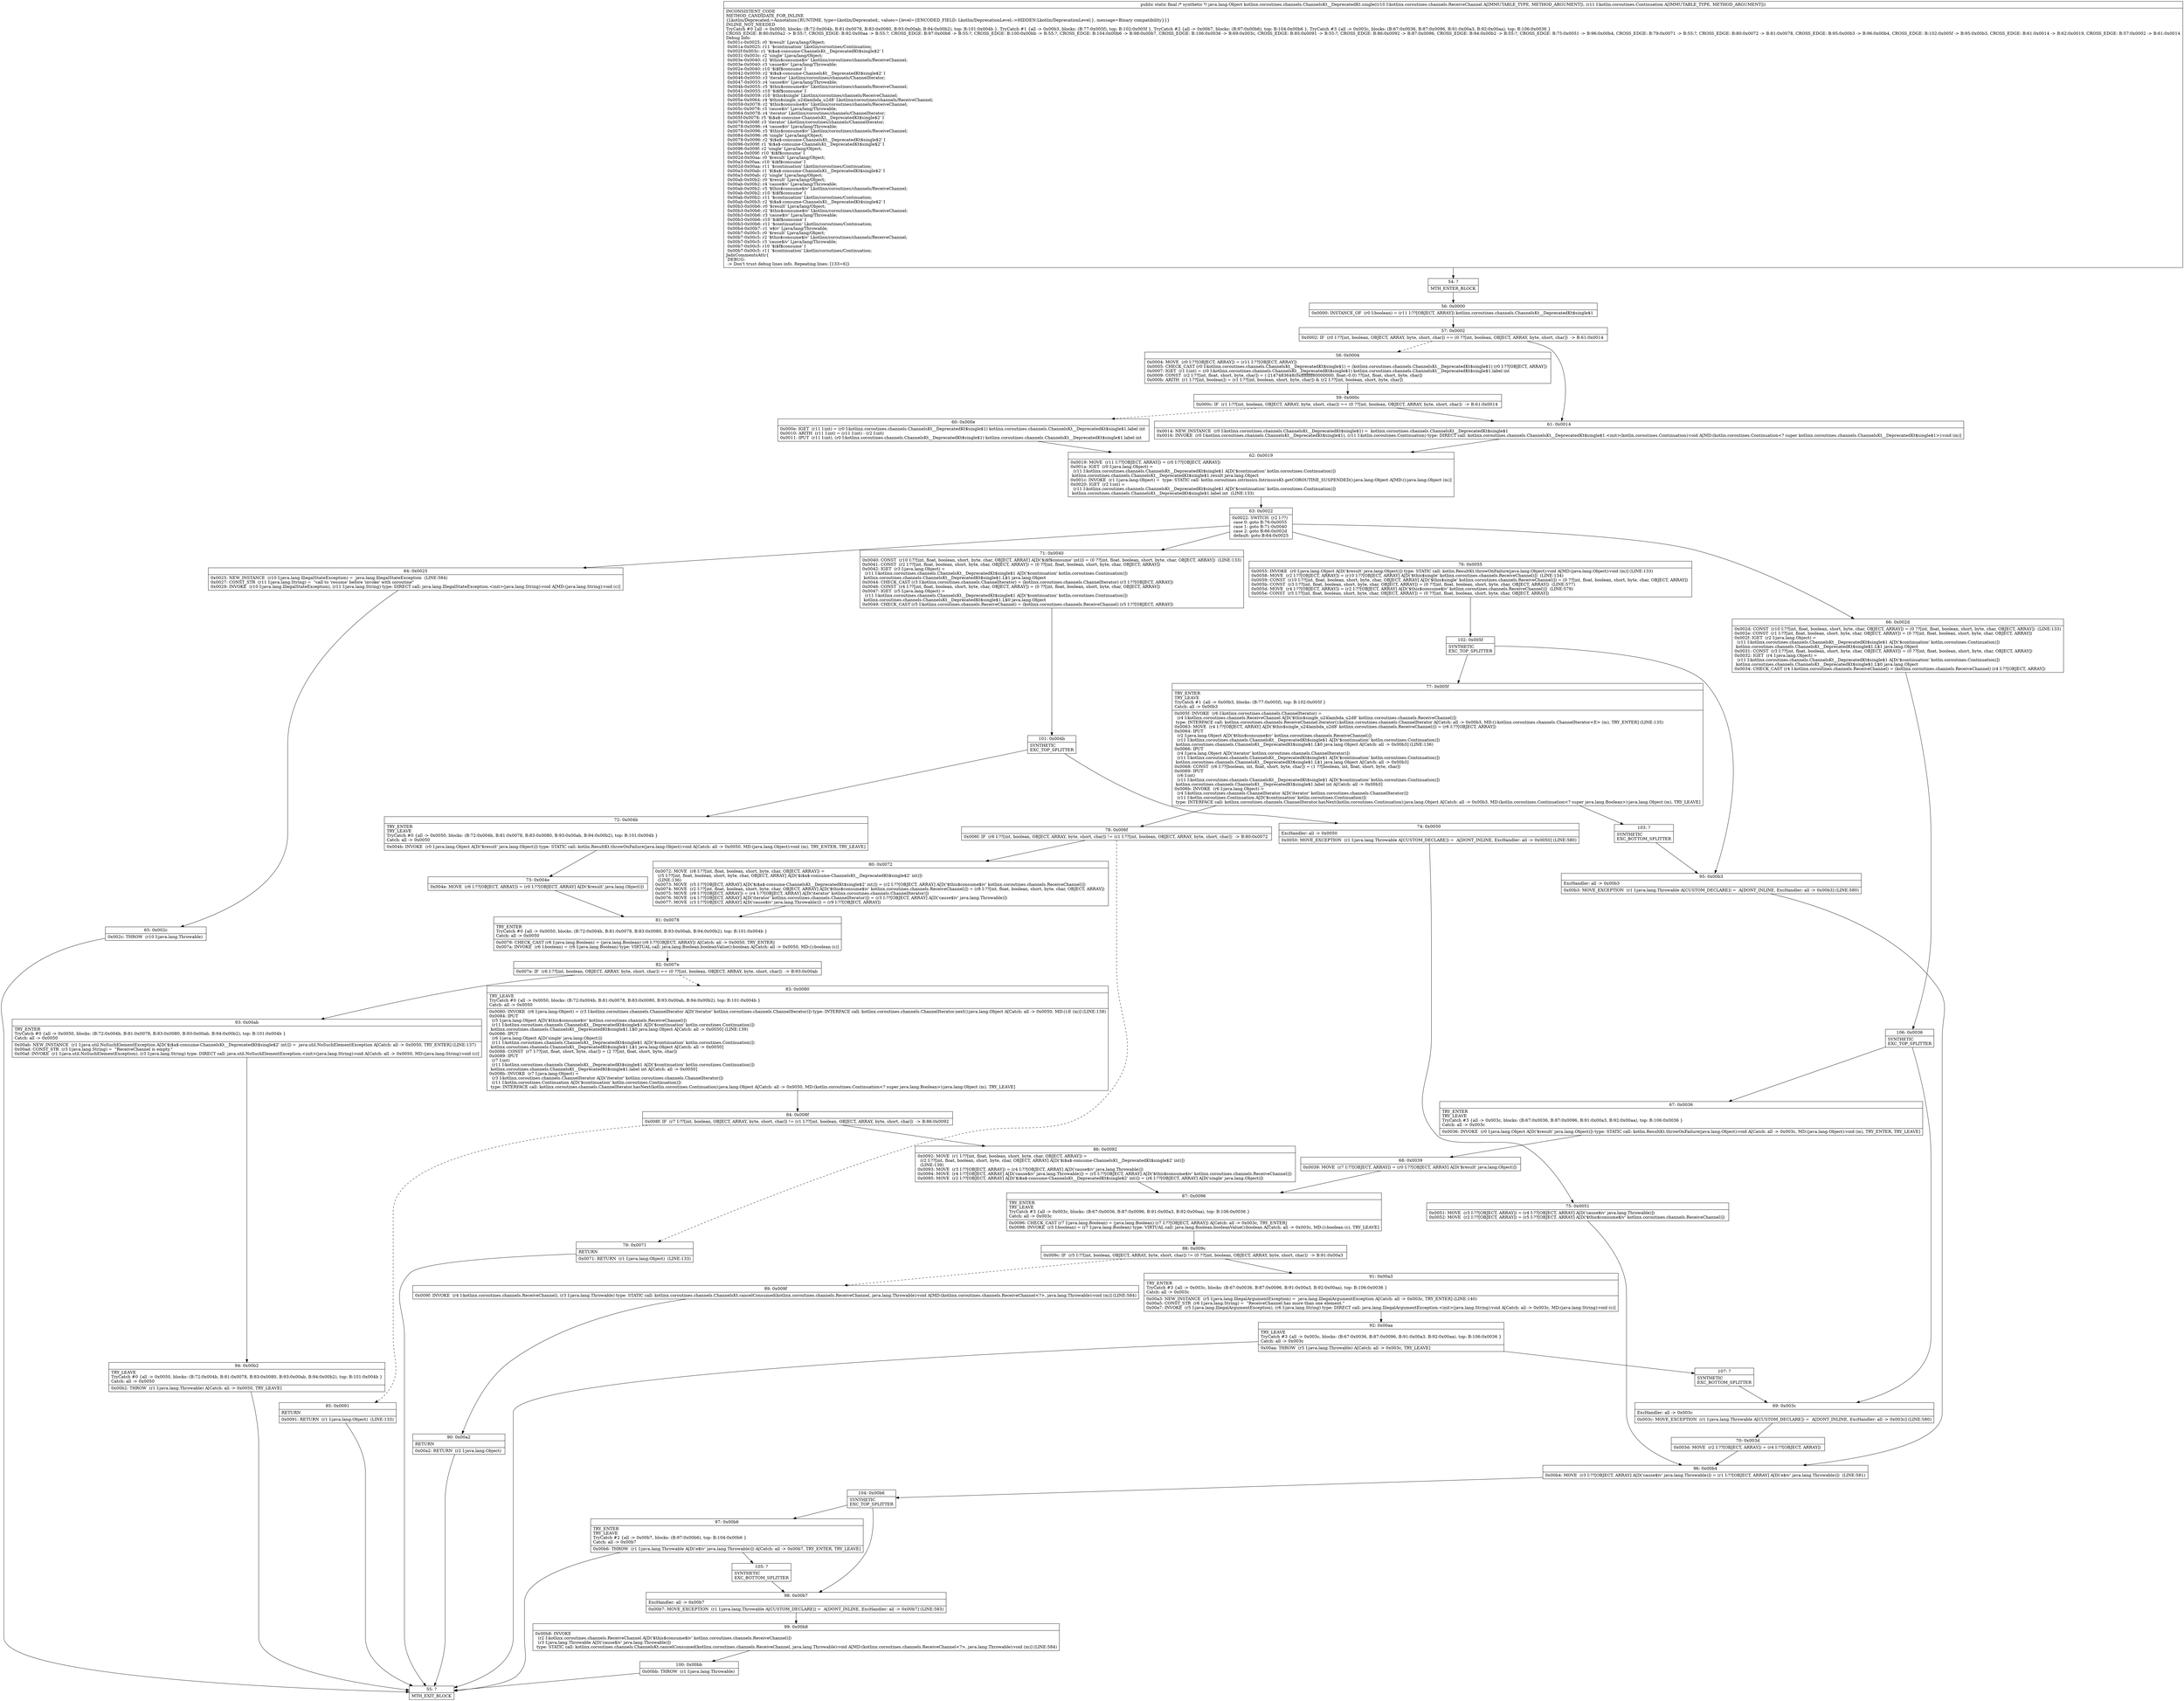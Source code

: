 digraph "CFG forkotlinx.coroutines.channels.ChannelsKt__DeprecatedKt.single(Lkotlinx\/coroutines\/channels\/ReceiveChannel;Lkotlin\/coroutines\/Continuation;)Ljava\/lang\/Object;" {
Node_54 [shape=record,label="{54\:\ ?|MTH_ENTER_BLOCK\l}"];
Node_56 [shape=record,label="{56\:\ 0x0000|0x0000: INSTANCE_OF  (r0 I:boolean) = (r11 I:??[OBJECT, ARRAY]) kotlinx.coroutines.channels.ChannelsKt__DeprecatedKt$single$1 \l}"];
Node_57 [shape=record,label="{57\:\ 0x0002|0x0002: IF  (r0 I:??[int, boolean, OBJECT, ARRAY, byte, short, char]) == (0 ??[int, boolean, OBJECT, ARRAY, byte, short, char])  \-\> B:61:0x0014 \l}"];
Node_58 [shape=record,label="{58\:\ 0x0004|0x0004: MOVE  (r0 I:??[OBJECT, ARRAY]) = (r11 I:??[OBJECT, ARRAY]) \l0x0005: CHECK_CAST (r0 I:kotlinx.coroutines.channels.ChannelsKt__DeprecatedKt$single$1) = (kotlinx.coroutines.channels.ChannelsKt__DeprecatedKt$single$1) (r0 I:??[OBJECT, ARRAY]) \l0x0007: IGET  (r1 I:int) = (r0 I:kotlinx.coroutines.channels.ChannelsKt__DeprecatedKt$single$1) kotlinx.coroutines.channels.ChannelsKt__DeprecatedKt$single$1.label int \l0x0009: CONST  (r2 I:??[int, float, short, byte, char]) = (\-2147483648(0xffffffff80000000, float:\-0.0) ??[int, float, short, byte, char]) \l0x000b: ARITH  (r1 I:??[int, boolean]) = (r1 I:??[int, boolean, short, byte, char]) & (r2 I:??[int, boolean, short, byte, char]) \l}"];
Node_59 [shape=record,label="{59\:\ 0x000c|0x000c: IF  (r1 I:??[int, boolean, OBJECT, ARRAY, byte, short, char]) == (0 ??[int, boolean, OBJECT, ARRAY, byte, short, char])  \-\> B:61:0x0014 \l}"];
Node_60 [shape=record,label="{60\:\ 0x000e|0x000e: IGET  (r11 I:int) = (r0 I:kotlinx.coroutines.channels.ChannelsKt__DeprecatedKt$single$1) kotlinx.coroutines.channels.ChannelsKt__DeprecatedKt$single$1.label int \l0x0010: ARITH  (r11 I:int) = (r11 I:int) \- (r2 I:int) \l0x0011: IPUT  (r11 I:int), (r0 I:kotlinx.coroutines.channels.ChannelsKt__DeprecatedKt$single$1) kotlinx.coroutines.channels.ChannelsKt__DeprecatedKt$single$1.label int \l}"];
Node_62 [shape=record,label="{62\:\ 0x0019|0x0019: MOVE  (r11 I:??[OBJECT, ARRAY]) = (r0 I:??[OBJECT, ARRAY]) \l0x001a: IGET  (r0 I:java.lang.Object) = \l  (r11 I:kotlinx.coroutines.channels.ChannelsKt__DeprecatedKt$single$1 A[D('$continuation' kotlin.coroutines.Continuation)])\l kotlinx.coroutines.channels.ChannelsKt__DeprecatedKt$single$1.result java.lang.Object \l0x001c: INVOKE  (r1 I:java.lang.Object) =  type: STATIC call: kotlin.coroutines.intrinsics.IntrinsicsKt.getCOROUTINE_SUSPENDED():java.lang.Object A[MD:():java.lang.Object (m)]\l0x0020: IGET  (r2 I:int) = \l  (r11 I:kotlinx.coroutines.channels.ChannelsKt__DeprecatedKt$single$1 A[D('$continuation' kotlin.coroutines.Continuation)])\l kotlinx.coroutines.channels.ChannelsKt__DeprecatedKt$single$1.label int  (LINE:133)\l}"];
Node_63 [shape=record,label="{63\:\ 0x0022|0x0022: SWITCH  (r2 I:??)\l case 0: goto B:76:0x0055\l case 1: goto B:71:0x0040\l case 2: goto B:66:0x002d\l default: goto B:64:0x0025 \l}"];
Node_64 [shape=record,label="{64\:\ 0x0025|0x0025: NEW_INSTANCE  (r10 I:java.lang.IllegalStateException) =  java.lang.IllegalStateException  (LINE:584)\l0x0027: CONST_STR  (r11 I:java.lang.String) =  \"call to 'resume' before 'invoke' with coroutine\" \l0x0029: INVOKE  (r10 I:java.lang.IllegalStateException), (r11 I:java.lang.String) type: DIRECT call: java.lang.IllegalStateException.\<init\>(java.lang.String):void A[MD:(java.lang.String):void (c)]\l}"];
Node_65 [shape=record,label="{65\:\ 0x002c|0x002c: THROW  (r10 I:java.lang.Throwable) \l}"];
Node_55 [shape=record,label="{55\:\ ?|MTH_EXIT_BLOCK\l}"];
Node_66 [shape=record,label="{66\:\ 0x002d|0x002d: CONST  (r10 I:??[int, float, boolean, short, byte, char, OBJECT, ARRAY]) = (0 ??[int, float, boolean, short, byte, char, OBJECT, ARRAY])  (LINE:133)\l0x002e: CONST  (r1 I:??[int, float, boolean, short, byte, char, OBJECT, ARRAY]) = (0 ??[int, float, boolean, short, byte, char, OBJECT, ARRAY]) \l0x002f: IGET  (r2 I:java.lang.Object) = \l  (r11 I:kotlinx.coroutines.channels.ChannelsKt__DeprecatedKt$single$1 A[D('$continuation' kotlin.coroutines.Continuation)])\l kotlinx.coroutines.channels.ChannelsKt__DeprecatedKt$single$1.L$1 java.lang.Object \l0x0031: CONST  (r3 I:??[int, float, boolean, short, byte, char, OBJECT, ARRAY]) = (0 ??[int, float, boolean, short, byte, char, OBJECT, ARRAY]) \l0x0032: IGET  (r4 I:java.lang.Object) = \l  (r11 I:kotlinx.coroutines.channels.ChannelsKt__DeprecatedKt$single$1 A[D('$continuation' kotlin.coroutines.Continuation)])\l kotlinx.coroutines.channels.ChannelsKt__DeprecatedKt$single$1.L$0 java.lang.Object \l0x0034: CHECK_CAST (r4 I:kotlinx.coroutines.channels.ReceiveChannel) = (kotlinx.coroutines.channels.ReceiveChannel) (r4 I:??[OBJECT, ARRAY]) \l}"];
Node_106 [shape=record,label="{106\:\ 0x0036|SYNTHETIC\lEXC_TOP_SPLITTER\l}"];
Node_67 [shape=record,label="{67\:\ 0x0036|TRY_ENTER\lTRY_LEAVE\lTryCatch #3 \{all \-\> 0x003c, blocks: (B:67:0x0036, B:87:0x0096, B:91:0x00a3, B:92:0x00aa), top: B:106:0x0036 \}\lCatch: all \-\> 0x003c\l|0x0036: INVOKE  (r0 I:java.lang.Object A[D('$result' java.lang.Object)]) type: STATIC call: kotlin.ResultKt.throwOnFailure(java.lang.Object):void A[Catch: all \-\> 0x003c, MD:(java.lang.Object):void (m), TRY_ENTER, TRY_LEAVE]\l}"];
Node_68 [shape=record,label="{68\:\ 0x0039|0x0039: MOVE  (r7 I:??[OBJECT, ARRAY]) = (r0 I:??[OBJECT, ARRAY] A[D('$result' java.lang.Object)]) \l}"];
Node_87 [shape=record,label="{87\:\ 0x0096|TRY_ENTER\lTRY_LEAVE\lTryCatch #3 \{all \-\> 0x003c, blocks: (B:67:0x0036, B:87:0x0096, B:91:0x00a3, B:92:0x00aa), top: B:106:0x0036 \}\lCatch: all \-\> 0x003c\l|0x0096: CHECK_CAST (r7 I:java.lang.Boolean) = (java.lang.Boolean) (r7 I:??[OBJECT, ARRAY]) A[Catch: all \-\> 0x003c, TRY_ENTER]\l0x0098: INVOKE  (r5 I:boolean) = (r7 I:java.lang.Boolean) type: VIRTUAL call: java.lang.Boolean.booleanValue():boolean A[Catch: all \-\> 0x003c, MD:():boolean (c), TRY_LEAVE]\l}"];
Node_88 [shape=record,label="{88\:\ 0x009c|0x009c: IF  (r5 I:??[int, boolean, OBJECT, ARRAY, byte, short, char]) != (0 ??[int, boolean, OBJECT, ARRAY, byte, short, char])  \-\> B:91:0x00a3 \l}"];
Node_89 [shape=record,label="{89\:\ 0x009f|0x009f: INVOKE  (r4 I:kotlinx.coroutines.channels.ReceiveChannel), (r3 I:java.lang.Throwable) type: STATIC call: kotlinx.coroutines.channels.ChannelsKt.cancelConsumed(kotlinx.coroutines.channels.ReceiveChannel, java.lang.Throwable):void A[MD:(kotlinx.coroutines.channels.ReceiveChannel\<?\>, java.lang.Throwable):void (m)] (LINE:584)\l}"];
Node_90 [shape=record,label="{90\:\ 0x00a2|RETURN\l|0x00a2: RETURN  (r2 I:java.lang.Object) \l}"];
Node_91 [shape=record,label="{91\:\ 0x00a3|TRY_ENTER\lTryCatch #3 \{all \-\> 0x003c, blocks: (B:67:0x0036, B:87:0x0096, B:91:0x00a3, B:92:0x00aa), top: B:106:0x0036 \}\lCatch: all \-\> 0x003c\l|0x00a3: NEW_INSTANCE  (r5 I:java.lang.IllegalArgumentException) =  java.lang.IllegalArgumentException A[Catch: all \-\> 0x003c, TRY_ENTER] (LINE:140)\l0x00a5: CONST_STR  (r6 I:java.lang.String) =  \"ReceiveChannel has more than one element.\" \l0x00a7: INVOKE  (r5 I:java.lang.IllegalArgumentException), (r6 I:java.lang.String) type: DIRECT call: java.lang.IllegalArgumentException.\<init\>(java.lang.String):void A[Catch: all \-\> 0x003c, MD:(java.lang.String):void (c)]\l}"];
Node_92 [shape=record,label="{92\:\ 0x00aa|TRY_LEAVE\lTryCatch #3 \{all \-\> 0x003c, blocks: (B:67:0x0036, B:87:0x0096, B:91:0x00a3, B:92:0x00aa), top: B:106:0x0036 \}\lCatch: all \-\> 0x003c\l|0x00aa: THROW  (r5 I:java.lang.Throwable) A[Catch: all \-\> 0x003c, TRY_LEAVE]\l}"];
Node_107 [shape=record,label="{107\:\ ?|SYNTHETIC\lEXC_BOTTOM_SPLITTER\l}"];
Node_69 [shape=record,label="{69\:\ 0x003c|ExcHandler: all \-\> 0x003c\l|0x003c: MOVE_EXCEPTION  (r1 I:java.lang.Throwable A[CUSTOM_DECLARE]) =  A[DONT_INLINE, ExcHandler: all \-\> 0x003c] (LINE:580)\l}"];
Node_70 [shape=record,label="{70\:\ 0x003d|0x003d: MOVE  (r2 I:??[OBJECT, ARRAY]) = (r4 I:??[OBJECT, ARRAY]) \l}"];
Node_96 [shape=record,label="{96\:\ 0x00b4|0x00b4: MOVE  (r3 I:??[OBJECT, ARRAY] A[D('cause$iv' java.lang.Throwable)]) = (r1 I:??[OBJECT, ARRAY] A[D('e$iv' java.lang.Throwable)])  (LINE:581)\l}"];
Node_104 [shape=record,label="{104\:\ 0x00b6|SYNTHETIC\lEXC_TOP_SPLITTER\l}"];
Node_97 [shape=record,label="{97\:\ 0x00b6|TRY_ENTER\lTRY_LEAVE\lTryCatch #2 \{all \-\> 0x00b7, blocks: (B:97:0x00b6), top: B:104:0x00b6 \}\lCatch: all \-\> 0x00b7\l|0x00b6: THROW  (r1 I:java.lang.Throwable A[D('e$iv' java.lang.Throwable)]) A[Catch: all \-\> 0x00b7, TRY_ENTER, TRY_LEAVE]\l}"];
Node_105 [shape=record,label="{105\:\ ?|SYNTHETIC\lEXC_BOTTOM_SPLITTER\l}"];
Node_98 [shape=record,label="{98\:\ 0x00b7|ExcHandler: all \-\> 0x00b7\l|0x00b7: MOVE_EXCEPTION  (r1 I:java.lang.Throwable A[CUSTOM_DECLARE]) =  A[DONT_INLINE, ExcHandler: all \-\> 0x00b7] (LINE:583)\l}"];
Node_99 [shape=record,label="{99\:\ 0x00b8|0x00b8: INVOKE  \l  (r2 I:kotlinx.coroutines.channels.ReceiveChannel A[D('$this$consume$iv' kotlinx.coroutines.channels.ReceiveChannel)])\l  (r3 I:java.lang.Throwable A[D('cause$iv' java.lang.Throwable)])\l type: STATIC call: kotlinx.coroutines.channels.ChannelsKt.cancelConsumed(kotlinx.coroutines.channels.ReceiveChannel, java.lang.Throwable):void A[MD:(kotlinx.coroutines.channels.ReceiveChannel\<?\>, java.lang.Throwable):void (m)] (LINE:584)\l}"];
Node_100 [shape=record,label="{100\:\ 0x00bb|0x00bb: THROW  (r1 I:java.lang.Throwable) \l}"];
Node_71 [shape=record,label="{71\:\ 0x0040|0x0040: CONST  (r10 I:??[int, float, boolean, short, byte, char, OBJECT, ARRAY] A[D('$i$f$consume' int)]) = (0 ??[int, float, boolean, short, byte, char, OBJECT, ARRAY])  (LINE:133)\l0x0041: CONST  (r2 I:??[int, float, boolean, short, byte, char, OBJECT, ARRAY]) = (0 ??[int, float, boolean, short, byte, char, OBJECT, ARRAY]) \l0x0042: IGET  (r3 I:java.lang.Object) = \l  (r11 I:kotlinx.coroutines.channels.ChannelsKt__DeprecatedKt$single$1 A[D('$continuation' kotlin.coroutines.Continuation)])\l kotlinx.coroutines.channels.ChannelsKt__DeprecatedKt$single$1.L$1 java.lang.Object \l0x0044: CHECK_CAST (r3 I:kotlinx.coroutines.channels.ChannelIterator) = (kotlinx.coroutines.channels.ChannelIterator) (r3 I:??[OBJECT, ARRAY]) \l0x0046: CONST  (r4 I:??[int, float, boolean, short, byte, char, OBJECT, ARRAY]) = (0 ??[int, float, boolean, short, byte, char, OBJECT, ARRAY]) \l0x0047: IGET  (r5 I:java.lang.Object) = \l  (r11 I:kotlinx.coroutines.channels.ChannelsKt__DeprecatedKt$single$1 A[D('$continuation' kotlin.coroutines.Continuation)])\l kotlinx.coroutines.channels.ChannelsKt__DeprecatedKt$single$1.L$0 java.lang.Object \l0x0049: CHECK_CAST (r5 I:kotlinx.coroutines.channels.ReceiveChannel) = (kotlinx.coroutines.channels.ReceiveChannel) (r5 I:??[OBJECT, ARRAY]) \l}"];
Node_101 [shape=record,label="{101\:\ 0x004b|SYNTHETIC\lEXC_TOP_SPLITTER\l}"];
Node_72 [shape=record,label="{72\:\ 0x004b|TRY_ENTER\lTRY_LEAVE\lTryCatch #0 \{all \-\> 0x0050, blocks: (B:72:0x004b, B:81:0x0078, B:83:0x0080, B:93:0x00ab, B:94:0x00b2), top: B:101:0x004b \}\lCatch: all \-\> 0x0050\l|0x004b: INVOKE  (r0 I:java.lang.Object A[D('$result' java.lang.Object)]) type: STATIC call: kotlin.ResultKt.throwOnFailure(java.lang.Object):void A[Catch: all \-\> 0x0050, MD:(java.lang.Object):void (m), TRY_ENTER, TRY_LEAVE]\l}"];
Node_73 [shape=record,label="{73\:\ 0x004e|0x004e: MOVE  (r6 I:??[OBJECT, ARRAY]) = (r0 I:??[OBJECT, ARRAY] A[D('$result' java.lang.Object)]) \l}"];
Node_81 [shape=record,label="{81\:\ 0x0078|TRY_ENTER\lTryCatch #0 \{all \-\> 0x0050, blocks: (B:72:0x004b, B:81:0x0078, B:83:0x0080, B:93:0x00ab, B:94:0x00b2), top: B:101:0x004b \}\lCatch: all \-\> 0x0050\l|0x0078: CHECK_CAST (r6 I:java.lang.Boolean) = (java.lang.Boolean) (r6 I:??[OBJECT, ARRAY]) A[Catch: all \-\> 0x0050, TRY_ENTER]\l0x007a: INVOKE  (r6 I:boolean) = (r6 I:java.lang.Boolean) type: VIRTUAL call: java.lang.Boolean.booleanValue():boolean A[Catch: all \-\> 0x0050, MD:():boolean (c)]\l}"];
Node_82 [shape=record,label="{82\:\ 0x007e|0x007e: IF  (r6 I:??[int, boolean, OBJECT, ARRAY, byte, short, char]) == (0 ??[int, boolean, OBJECT, ARRAY, byte, short, char])  \-\> B:93:0x00ab \l}"];
Node_83 [shape=record,label="{83\:\ 0x0080|TRY_LEAVE\lTryCatch #0 \{all \-\> 0x0050, blocks: (B:72:0x004b, B:81:0x0078, B:83:0x0080, B:93:0x00ab, B:94:0x00b2), top: B:101:0x004b \}\lCatch: all \-\> 0x0050\l|0x0080: INVOKE  (r6 I:java.lang.Object) = (r3 I:kotlinx.coroutines.channels.ChannelIterator A[D('iterator' kotlinx.coroutines.channels.ChannelIterator)]) type: INTERFACE call: kotlinx.coroutines.channels.ChannelIterator.next():java.lang.Object A[Catch: all \-\> 0x0050, MD:():E (m)] (LINE:138)\l0x0084: IPUT  \l  (r5 I:java.lang.Object A[D('$this$consume$iv' kotlinx.coroutines.channels.ReceiveChannel)])\l  (r11 I:kotlinx.coroutines.channels.ChannelsKt__DeprecatedKt$single$1 A[D('$continuation' kotlin.coroutines.Continuation)])\l kotlinx.coroutines.channels.ChannelsKt__DeprecatedKt$single$1.L$0 java.lang.Object A[Catch: all \-\> 0x0050] (LINE:139)\l0x0086: IPUT  \l  (r6 I:java.lang.Object A[D('single' java.lang.Object)])\l  (r11 I:kotlinx.coroutines.channels.ChannelsKt__DeprecatedKt$single$1 A[D('$continuation' kotlin.coroutines.Continuation)])\l kotlinx.coroutines.channels.ChannelsKt__DeprecatedKt$single$1.L$1 java.lang.Object A[Catch: all \-\> 0x0050]\l0x0088: CONST  (r7 I:??[int, float, short, byte, char]) = (2 ??[int, float, short, byte, char]) \l0x0089: IPUT  \l  (r7 I:int)\l  (r11 I:kotlinx.coroutines.channels.ChannelsKt__DeprecatedKt$single$1 A[D('$continuation' kotlin.coroutines.Continuation)])\l kotlinx.coroutines.channels.ChannelsKt__DeprecatedKt$single$1.label int A[Catch: all \-\> 0x0050]\l0x008b: INVOKE  (r7 I:java.lang.Object) = \l  (r3 I:kotlinx.coroutines.channels.ChannelIterator A[D('iterator' kotlinx.coroutines.channels.ChannelIterator)])\l  (r11 I:kotlin.coroutines.Continuation A[D('$continuation' kotlin.coroutines.Continuation)])\l type: INTERFACE call: kotlinx.coroutines.channels.ChannelIterator.hasNext(kotlin.coroutines.Continuation):java.lang.Object A[Catch: all \-\> 0x0050, MD:(kotlin.coroutines.Continuation\<? super java.lang.Boolean\>):java.lang.Object (m), TRY_LEAVE]\l}"];
Node_84 [shape=record,label="{84\:\ 0x008f|0x008f: IF  (r7 I:??[int, boolean, OBJECT, ARRAY, byte, short, char]) != (r1 I:??[int, boolean, OBJECT, ARRAY, byte, short, char])  \-\> B:86:0x0092 \l}"];
Node_85 [shape=record,label="{85\:\ 0x0091|RETURN\l|0x0091: RETURN  (r1 I:java.lang.Object)  (LINE:133)\l}"];
Node_86 [shape=record,label="{86\:\ 0x0092|0x0092: MOVE  (r1 I:??[int, float, boolean, short, byte, char, OBJECT, ARRAY]) = \l  (r2 I:??[int, float, boolean, short, byte, char, OBJECT, ARRAY] A[D('$i$a$\-consume\-ChannelsKt__DeprecatedKt$single$2' int)])\l  (LINE:139)\l0x0093: MOVE  (r3 I:??[OBJECT, ARRAY]) = (r4 I:??[OBJECT, ARRAY] A[D('cause$iv' java.lang.Throwable)]) \l0x0094: MOVE  (r4 I:??[OBJECT, ARRAY] A[D('cause$iv' java.lang.Throwable)]) = (r5 I:??[OBJECT, ARRAY] A[D('$this$consume$iv' kotlinx.coroutines.channels.ReceiveChannel)]) \l0x0095: MOVE  (r2 I:??[OBJECT, ARRAY] A[D('$i$a$\-consume\-ChannelsKt__DeprecatedKt$single$2' int)]) = (r6 I:??[OBJECT, ARRAY] A[D('single' java.lang.Object)]) \l}"];
Node_93 [shape=record,label="{93\:\ 0x00ab|TRY_ENTER\lTryCatch #0 \{all \-\> 0x0050, blocks: (B:72:0x004b, B:81:0x0078, B:83:0x0080, B:93:0x00ab, B:94:0x00b2), top: B:101:0x004b \}\lCatch: all \-\> 0x0050\l|0x00ab: NEW_INSTANCE  (r1 I:java.util.NoSuchElementException A[D('$i$a$\-consume\-ChannelsKt__DeprecatedKt$single$2' int)]) =  java.util.NoSuchElementException A[Catch: all \-\> 0x0050, TRY_ENTER] (LINE:137)\l0x00ad: CONST_STR  (r3 I:java.lang.String) =  \"ReceiveChannel is empty.\" \l0x00af: INVOKE  (r1 I:java.util.NoSuchElementException), (r3 I:java.lang.String) type: DIRECT call: java.util.NoSuchElementException.\<init\>(java.lang.String):void A[Catch: all \-\> 0x0050, MD:(java.lang.String):void (c)]\l}"];
Node_94 [shape=record,label="{94\:\ 0x00b2|TRY_LEAVE\lTryCatch #0 \{all \-\> 0x0050, blocks: (B:72:0x004b, B:81:0x0078, B:83:0x0080, B:93:0x00ab, B:94:0x00b2), top: B:101:0x004b \}\lCatch: all \-\> 0x0050\l|0x00b2: THROW  (r1 I:java.lang.Throwable) A[Catch: all \-\> 0x0050, TRY_LEAVE]\l}"];
Node_74 [shape=record,label="{74\:\ 0x0050|ExcHandler: all \-\> 0x0050\l|0x0050: MOVE_EXCEPTION  (r1 I:java.lang.Throwable A[CUSTOM_DECLARE]) =  A[DONT_INLINE, ExcHandler: all \-\> 0x0050] (LINE:580)\l}"];
Node_75 [shape=record,label="{75\:\ 0x0051|0x0051: MOVE  (r3 I:??[OBJECT, ARRAY]) = (r4 I:??[OBJECT, ARRAY] A[D('cause$iv' java.lang.Throwable)]) \l0x0052: MOVE  (r2 I:??[OBJECT, ARRAY]) = (r5 I:??[OBJECT, ARRAY] A[D('$this$consume$iv' kotlinx.coroutines.channels.ReceiveChannel)]) \l}"];
Node_76 [shape=record,label="{76\:\ 0x0055|0x0055: INVOKE  (r0 I:java.lang.Object A[D('$result' java.lang.Object)]) type: STATIC call: kotlin.ResultKt.throwOnFailure(java.lang.Object):void A[MD:(java.lang.Object):void (m)] (LINE:133)\l0x0058: MOVE  (r2 I:??[OBJECT, ARRAY]) = (r10 I:??[OBJECT, ARRAY] A[D('$this$single' kotlinx.coroutines.channels.ReceiveChannel)])  (LINE:134)\l0x0059: CONST  (r10 I:??[int, float, boolean, short, byte, char, OBJECT, ARRAY] A[D('$this$single' kotlinx.coroutines.channels.ReceiveChannel)]) = (0 ??[int, float, boolean, short, byte, char, OBJECT, ARRAY]) \l0x005b: CONST  (r3 I:??[int, float, boolean, short, byte, char, OBJECT, ARRAY]) = (0 ??[int, float, boolean, short, byte, char, OBJECT, ARRAY])  (LINE:577)\l0x005d: MOVE  (r4 I:??[OBJECT, ARRAY]) = (r2 I:??[OBJECT, ARRAY] A[D('$this$consume$iv' kotlinx.coroutines.channels.ReceiveChannel)])  (LINE:579)\l0x005e: CONST  (r5 I:??[int, float, boolean, short, byte, char, OBJECT, ARRAY]) = (0 ??[int, float, boolean, short, byte, char, OBJECT, ARRAY]) \l}"];
Node_102 [shape=record,label="{102\:\ 0x005f|SYNTHETIC\lEXC_TOP_SPLITTER\l}"];
Node_77 [shape=record,label="{77\:\ 0x005f|TRY_ENTER\lTRY_LEAVE\lTryCatch #1 \{all \-\> 0x00b3, blocks: (B:77:0x005f), top: B:102:0x005f \}\lCatch: all \-\> 0x00b3\l|0x005f: INVOKE  (r6 I:kotlinx.coroutines.channels.ChannelIterator) = \l  (r4 I:kotlinx.coroutines.channels.ReceiveChannel A[D('$this$single_u24lambda_u2d8' kotlinx.coroutines.channels.ReceiveChannel)])\l type: INTERFACE call: kotlinx.coroutines.channels.ReceiveChannel.iterator():kotlinx.coroutines.channels.ChannelIterator A[Catch: all \-\> 0x00b3, MD:():kotlinx.coroutines.channels.ChannelIterator\<E\> (m), TRY_ENTER] (LINE:135)\l0x0063: MOVE  (r4 I:??[OBJECT, ARRAY] A[D('$this$single_u24lambda_u2d8' kotlinx.coroutines.channels.ReceiveChannel)]) = (r6 I:??[OBJECT, ARRAY]) \l0x0064: IPUT  \l  (r2 I:java.lang.Object A[D('$this$consume$iv' kotlinx.coroutines.channels.ReceiveChannel)])\l  (r11 I:kotlinx.coroutines.channels.ChannelsKt__DeprecatedKt$single$1 A[D('$continuation' kotlin.coroutines.Continuation)])\l kotlinx.coroutines.channels.ChannelsKt__DeprecatedKt$single$1.L$0 java.lang.Object A[Catch: all \-\> 0x00b3] (LINE:136)\l0x0066: IPUT  \l  (r4 I:java.lang.Object A[D('iterator' kotlinx.coroutines.channels.ChannelIterator)])\l  (r11 I:kotlinx.coroutines.channels.ChannelsKt__DeprecatedKt$single$1 A[D('$continuation' kotlin.coroutines.Continuation)])\l kotlinx.coroutines.channels.ChannelsKt__DeprecatedKt$single$1.L$1 java.lang.Object A[Catch: all \-\> 0x00b3]\l0x0068: CONST  (r6 I:??[boolean, int, float, short, byte, char]) = (1 ??[boolean, int, float, short, byte, char]) \l0x0069: IPUT  \l  (r6 I:int)\l  (r11 I:kotlinx.coroutines.channels.ChannelsKt__DeprecatedKt$single$1 A[D('$continuation' kotlin.coroutines.Continuation)])\l kotlinx.coroutines.channels.ChannelsKt__DeprecatedKt$single$1.label int A[Catch: all \-\> 0x00b3]\l0x006b: INVOKE  (r6 I:java.lang.Object) = \l  (r4 I:kotlinx.coroutines.channels.ChannelIterator A[D('iterator' kotlinx.coroutines.channels.ChannelIterator)])\l  (r11 I:kotlin.coroutines.Continuation A[D('$continuation' kotlin.coroutines.Continuation)])\l type: INTERFACE call: kotlinx.coroutines.channels.ChannelIterator.hasNext(kotlin.coroutines.Continuation):java.lang.Object A[Catch: all \-\> 0x00b3, MD:(kotlin.coroutines.Continuation\<? super java.lang.Boolean\>):java.lang.Object (m), TRY_LEAVE]\l}"];
Node_78 [shape=record,label="{78\:\ 0x006f|0x006f: IF  (r6 I:??[int, boolean, OBJECT, ARRAY, byte, short, char]) != (r1 I:??[int, boolean, OBJECT, ARRAY, byte, short, char])  \-\> B:80:0x0072 \l}"];
Node_79 [shape=record,label="{79\:\ 0x0071|RETURN\l|0x0071: RETURN  (r1 I:java.lang.Object)  (LINE:133)\l}"];
Node_80 [shape=record,label="{80\:\ 0x0072|0x0072: MOVE  (r8 I:??[int, float, boolean, short, byte, char, OBJECT, ARRAY]) = \l  (r5 I:??[int, float, boolean, short, byte, char, OBJECT, ARRAY] A[D('$i$a$\-consume\-ChannelsKt__DeprecatedKt$single$2' int)])\l  (LINE:136)\l0x0073: MOVE  (r5 I:??[OBJECT, ARRAY] A[D('$i$a$\-consume\-ChannelsKt__DeprecatedKt$single$2' int)]) = (r2 I:??[OBJECT, ARRAY] A[D('$this$consume$iv' kotlinx.coroutines.channels.ReceiveChannel)]) \l0x0074: MOVE  (r2 I:??[int, float, boolean, short, byte, char, OBJECT, ARRAY] A[D('$this$consume$iv' kotlinx.coroutines.channels.ReceiveChannel)]) = (r8 I:??[int, float, boolean, short, byte, char, OBJECT, ARRAY]) \l0x0075: MOVE  (r9 I:??[OBJECT, ARRAY]) = (r4 I:??[OBJECT, ARRAY] A[D('iterator' kotlinx.coroutines.channels.ChannelIterator)]) \l0x0076: MOVE  (r4 I:??[OBJECT, ARRAY] A[D('iterator' kotlinx.coroutines.channels.ChannelIterator)]) = (r3 I:??[OBJECT, ARRAY] A[D('cause$iv' java.lang.Throwable)]) \l0x0077: MOVE  (r3 I:??[OBJECT, ARRAY] A[D('cause$iv' java.lang.Throwable)]) = (r9 I:??[OBJECT, ARRAY]) \l}"];
Node_103 [shape=record,label="{103\:\ ?|SYNTHETIC\lEXC_BOTTOM_SPLITTER\l}"];
Node_95 [shape=record,label="{95\:\ 0x00b3|ExcHandler: all \-\> 0x00b3\l|0x00b3: MOVE_EXCEPTION  (r1 I:java.lang.Throwable A[CUSTOM_DECLARE]) =  A[DONT_INLINE, ExcHandler: all \-\> 0x00b3] (LINE:580)\l}"];
Node_61 [shape=record,label="{61\:\ 0x0014|0x0014: NEW_INSTANCE  (r0 I:kotlinx.coroutines.channels.ChannelsKt__DeprecatedKt$single$1) =  kotlinx.coroutines.channels.ChannelsKt__DeprecatedKt$single$1 \l0x0016: INVOKE  (r0 I:kotlinx.coroutines.channels.ChannelsKt__DeprecatedKt$single$1), (r11 I:kotlin.coroutines.Continuation) type: DIRECT call: kotlinx.coroutines.channels.ChannelsKt__DeprecatedKt$single$1.\<init\>(kotlin.coroutines.Continuation):void A[MD:(kotlin.coroutines.Continuation\<? super kotlinx.coroutines.channels.ChannelsKt__DeprecatedKt$single$1\>):void (m)]\l}"];
MethodNode[shape=record,label="{public static final \/* synthetic *\/ java.lang.Object kotlinx.coroutines.channels.ChannelsKt__DeprecatedKt.single((r10 I:kotlinx.coroutines.channels.ReceiveChannel A[IMMUTABLE_TYPE, METHOD_ARGUMENT]), (r11 I:kotlin.coroutines.Continuation A[IMMUTABLE_TYPE, METHOD_ARGUMENT]))  | INCONSISTENT_CODE\lMETHOD_CANDIDATE_FOR_INLINE\l\{Lkotlin\/Deprecated;=Annotation\{RUNTIME, type=Lkotlin\/Deprecated;, values=\{level=\{ENCODED_FIELD: Lkotlin\/DeprecationLevel;\-\>HIDDEN:Lkotlin\/DeprecationLevel;\}, message=Binary compatibility\}\}\}\lINLINE_NOT_NEEDED\lTryCatch #0 \{all \-\> 0x0050, blocks: (B:72:0x004b, B:81:0x0078, B:83:0x0080, B:93:0x00ab, B:94:0x00b2), top: B:101:0x004b \}, TryCatch #1 \{all \-\> 0x00b3, blocks: (B:77:0x005f), top: B:102:0x005f \}, TryCatch #2 \{all \-\> 0x00b7, blocks: (B:97:0x00b6), top: B:104:0x00b6 \}, TryCatch #3 \{all \-\> 0x003c, blocks: (B:67:0x0036, B:87:0x0096, B:91:0x00a3, B:92:0x00aa), top: B:106:0x0036 \}\lCROSS_EDGE: B:90:0x00a2 \-\> B:55:?, CROSS_EDGE: B:92:0x00aa \-\> B:55:?, CROSS_EDGE: B:97:0x00b6 \-\> B:55:?, CROSS_EDGE: B:100:0x00bb \-\> B:55:?, CROSS_EDGE: B:104:0x00b6 \-\> B:98:0x00b7, CROSS_EDGE: B:106:0x0036 \-\> B:69:0x003c, CROSS_EDGE: B:85:0x0091 \-\> B:55:?, CROSS_EDGE: B:86:0x0092 \-\> B:87:0x0096, CROSS_EDGE: B:94:0x00b2 \-\> B:55:?, CROSS_EDGE: B:75:0x0051 \-\> B:96:0x00b4, CROSS_EDGE: B:79:0x0071 \-\> B:55:?, CROSS_EDGE: B:80:0x0072 \-\> B:81:0x0078, CROSS_EDGE: B:95:0x00b3 \-\> B:96:0x00b4, CROSS_EDGE: B:102:0x005f \-\> B:95:0x00b3, CROSS_EDGE: B:61:0x0014 \-\> B:62:0x0019, CROSS_EDGE: B:57:0x0002 \-\> B:61:0x0014\lDebug Info:\l  0x001c\-0x0025: r0 '$result' Ljava\/lang\/Object;\l  0x001a\-0x0025: r11 '$continuation' Lkotlin\/coroutines\/Continuation;\l  0x002f\-0x003c: r1 '$i$a$\-consume\-ChannelsKt__DeprecatedKt$single$2' I\l  0x0031\-0x003c: r2 'single' Ljava\/lang\/Object;\l  0x003e\-0x0040: r2 '$this$consume$iv' Lkotlinx\/coroutines\/channels\/ReceiveChannel;\l  0x003e\-0x0040: r3 'cause$iv' Ljava\/lang\/Throwable;\l  0x002e\-0x0040: r10 '$i$f$consume' I\l  0x0042\-0x0050: r2 '$i$a$\-consume\-ChannelsKt__DeprecatedKt$single$2' I\l  0x0046\-0x0050: r3 'iterator' Lkotlinx\/coroutines\/channels\/ChannelIterator;\l  0x0047\-0x0055: r4 'cause$iv' Ljava\/lang\/Throwable;\l  0x004b\-0x0055: r5 '$this$consume$iv' Lkotlinx\/coroutines\/channels\/ReceiveChannel;\l  0x0041\-0x0055: r10 '$i$f$consume' I\l  0x0058\-0x0059: r10 '$this$single' Lkotlinx\/coroutines\/channels\/ReceiveChannel;\l  0x005e\-0x0064: r4 '$this$single_u24lambda_u2d8' Lkotlinx\/coroutines\/channels\/ReceiveChannel;\l  0x0059\-0x0078: r2 '$this$consume$iv' Lkotlinx\/coroutines\/channels\/ReceiveChannel;\l  0x005c\-0x0078: r3 'cause$iv' Ljava\/lang\/Throwable;\l  0x0064\-0x0078: r4 'iterator' Lkotlinx\/coroutines\/channels\/ChannelIterator;\l  0x005f\-0x0078: r5 '$i$a$\-consume\-ChannelsKt__DeprecatedKt$single$2' I\l  0x0078\-0x008f: r3 'iterator' Lkotlinx\/coroutines\/channels\/ChannelIterator;\l  0x0078\-0x0096: r4 'cause$iv' Ljava\/lang\/Throwable;\l  0x0078\-0x0096: r5 '$this$consume$iv' Lkotlinx\/coroutines\/channels\/ReceiveChannel;\l  0x0084\-0x0096: r6 'single' Ljava\/lang\/Object;\l  0x0078\-0x0096: r2 '$i$a$\-consume\-ChannelsKt__DeprecatedKt$single$2' I\l  0x0096\-0x009f: r1 '$i$a$\-consume\-ChannelsKt__DeprecatedKt$single$2' I\l  0x0096\-0x009f: r2 'single' Ljava\/lang\/Object;\l  0x005a\-0x009f: r10 '$i$f$consume' I\l  0x002d\-0x00aa: r0 '$result' Ljava\/lang\/Object;\l  0x00a3\-0x00aa: r10 '$i$f$consume' I\l  0x002d\-0x00aa: r11 '$continuation' Lkotlin\/coroutines\/Continuation;\l  0x00a3\-0x00ab: r1 '$i$a$\-consume\-ChannelsKt__DeprecatedKt$single$2' I\l  0x00a3\-0x00ab: r2 'single' Ljava\/lang\/Object;\l  0x00ab\-0x00b2: r0 '$result' Ljava\/lang\/Object;\l  0x00ab\-0x00b2: r4 'cause$iv' Ljava\/lang\/Throwable;\l  0x00ab\-0x00b2: r5 '$this$consume$iv' Lkotlinx\/coroutines\/channels\/ReceiveChannel;\l  0x00ab\-0x00b2: r10 '$i$f$consume' I\l  0x00ab\-0x00b2: r11 '$continuation' Lkotlin\/coroutines\/Continuation;\l  0x00ab\-0x00b3: r2 '$i$a$\-consume\-ChannelsKt__DeprecatedKt$single$2' I\l  0x00b3\-0x00b6: r0 '$result' Ljava\/lang\/Object;\l  0x00b3\-0x00b6: r2 '$this$consume$iv' Lkotlinx\/coroutines\/channels\/ReceiveChannel;\l  0x00b3\-0x00b6: r3 'cause$iv' Ljava\/lang\/Throwable;\l  0x00b3\-0x00b6: r10 '$i$f$consume' I\l  0x00b3\-0x00b6: r11 '$continuation' Lkotlin\/coroutines\/Continuation;\l  0x00b4\-0x00b7: r1 'e$iv' Ljava\/lang\/Throwable;\l  0x00b7\-0x00c5: r0 '$result' Ljava\/lang\/Object;\l  0x00b7\-0x00c5: r2 '$this$consume$iv' Lkotlinx\/coroutines\/channels\/ReceiveChannel;\l  0x00b7\-0x00c5: r3 'cause$iv' Ljava\/lang\/Throwable;\l  0x00b7\-0x00c5: r10 '$i$f$consume' I\l  0x00b7\-0x00c5: r11 '$continuation' Lkotlin\/coroutines\/Continuation;\lJadxCommentsAttr\{\l DEBUG: \l \-\> Don't trust debug lines info. Repeating lines: [133=6]\}\l}"];
MethodNode -> Node_54;Node_54 -> Node_56;
Node_56 -> Node_57;
Node_57 -> Node_58[style=dashed];
Node_57 -> Node_61;
Node_58 -> Node_59;
Node_59 -> Node_60[style=dashed];
Node_59 -> Node_61;
Node_60 -> Node_62;
Node_62 -> Node_63;
Node_63 -> Node_64;
Node_63 -> Node_66;
Node_63 -> Node_71;
Node_63 -> Node_76;
Node_64 -> Node_65;
Node_65 -> Node_55;
Node_66 -> Node_106;
Node_106 -> Node_67;
Node_106 -> Node_69;
Node_67 -> Node_68;
Node_68 -> Node_87;
Node_87 -> Node_88;
Node_88 -> Node_89[style=dashed];
Node_88 -> Node_91;
Node_89 -> Node_90;
Node_90 -> Node_55;
Node_91 -> Node_92;
Node_92 -> Node_55;
Node_92 -> Node_107;
Node_107 -> Node_69;
Node_69 -> Node_70;
Node_70 -> Node_96;
Node_96 -> Node_104;
Node_104 -> Node_97;
Node_104 -> Node_98;
Node_97 -> Node_55;
Node_97 -> Node_105;
Node_105 -> Node_98;
Node_98 -> Node_99;
Node_99 -> Node_100;
Node_100 -> Node_55;
Node_71 -> Node_101;
Node_101 -> Node_72;
Node_101 -> Node_74;
Node_72 -> Node_73;
Node_73 -> Node_81;
Node_81 -> Node_82;
Node_82 -> Node_83[style=dashed];
Node_82 -> Node_93;
Node_83 -> Node_84;
Node_84 -> Node_85[style=dashed];
Node_84 -> Node_86;
Node_85 -> Node_55;
Node_86 -> Node_87;
Node_93 -> Node_94;
Node_94 -> Node_55;
Node_74 -> Node_75;
Node_75 -> Node_96;
Node_76 -> Node_102;
Node_102 -> Node_77;
Node_102 -> Node_95;
Node_77 -> Node_78;
Node_77 -> Node_103;
Node_78 -> Node_79[style=dashed];
Node_78 -> Node_80;
Node_79 -> Node_55;
Node_80 -> Node_81;
Node_103 -> Node_95;
Node_95 -> Node_96;
Node_61 -> Node_62;
}

